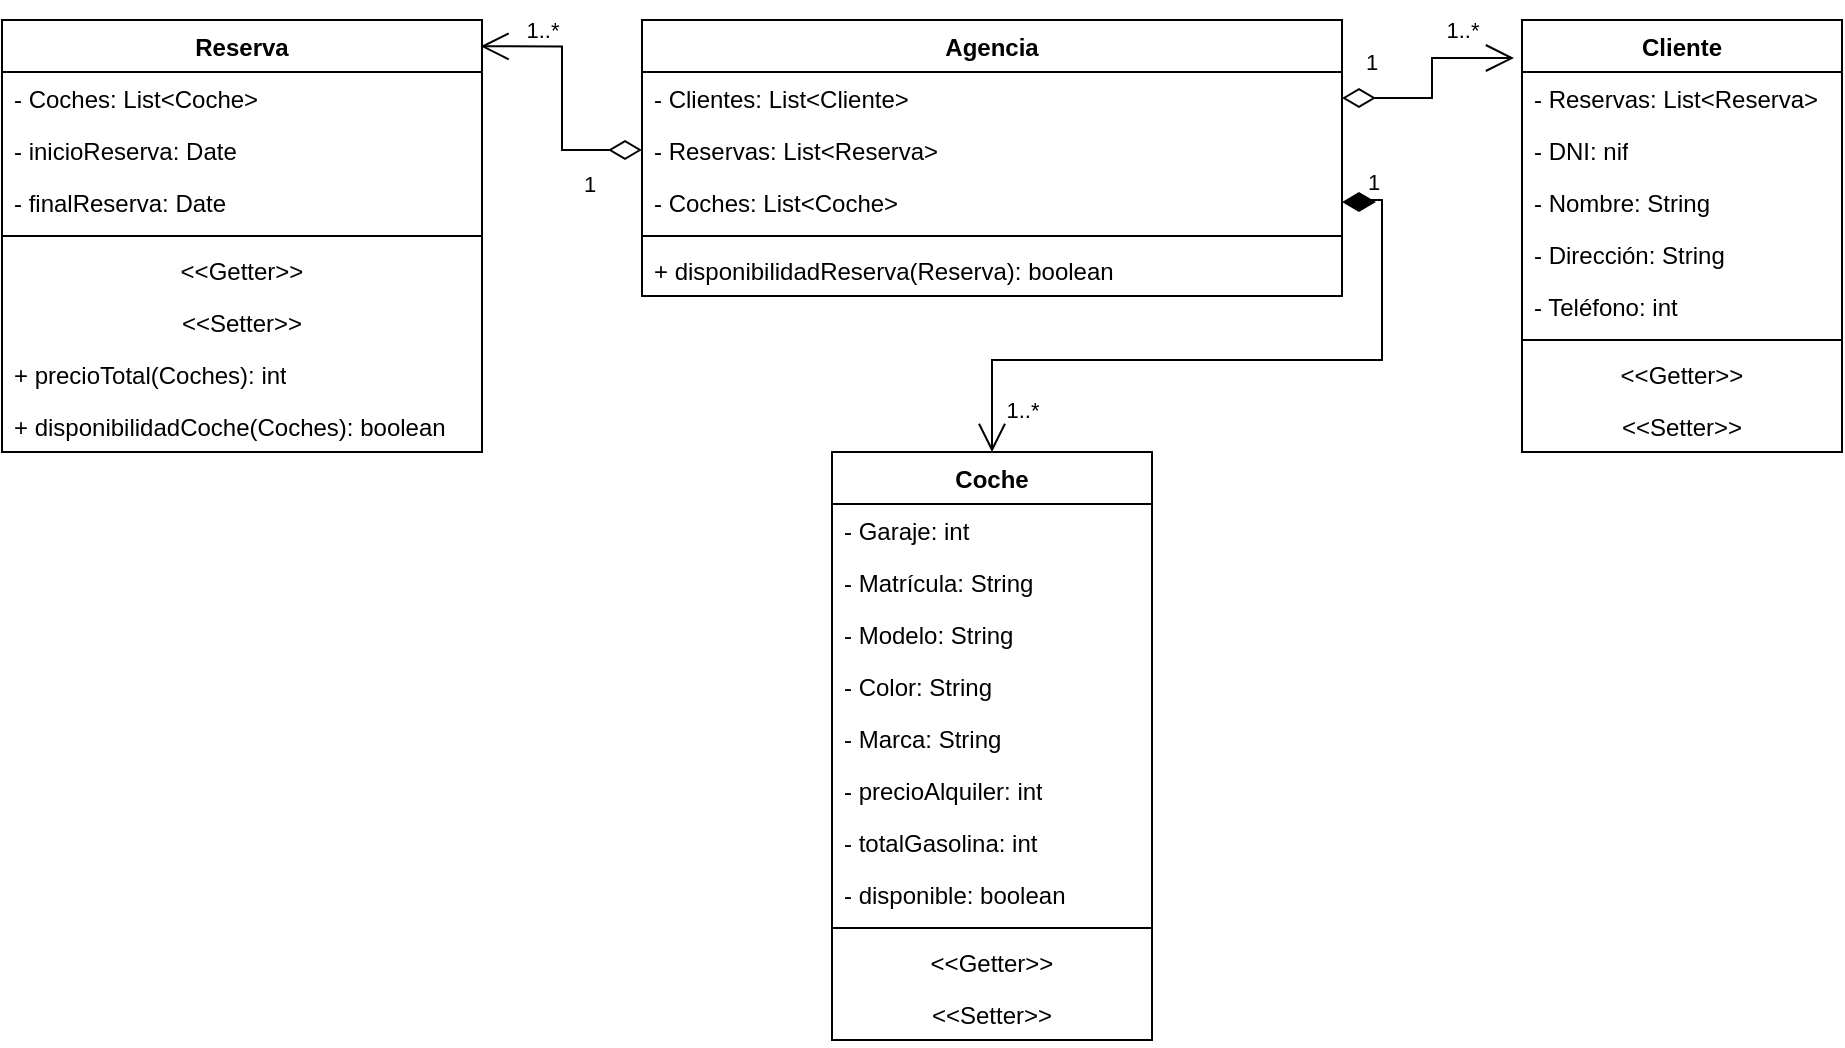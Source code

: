 <?xml version="1.0" encoding="UTF-8"?>
<mxfile version="22.1.7" type="device">
  <diagram name="Página-1" id="lc6U-Z4qeKQdGkLBKBnf">
    <mxGraphModel dx="1446" dy="1149" grid="1" gridSize="10" guides="1" tooltips="1" connect="1" arrows="1" fold="1" page="1" pageScale="1" pageWidth="827" pageHeight="1169" math="0" shadow="0">
      <root>
        <mxCell id="0" />
        <mxCell id="1" parent="0" />
        <mxCell id="Wv0SYs8K5wQeXiDtKKG7-123" value="Cliente" style="swimlane;fontStyle=1;align=center;verticalAlign=top;childLayout=stackLayout;horizontal=1;startSize=26;horizontalStack=0;resizeParent=1;resizeParentMax=0;resizeLast=0;collapsible=1;marginBottom=0;whiteSpace=wrap;html=1;" parent="1" vertex="1">
          <mxGeometry x="1640" y="50" width="160" height="216" as="geometry" />
        </mxCell>
        <mxCell id="Wv0SYs8K5wQeXiDtKKG7-166" value="- Reservas: List&amp;lt;Reserva&amp;gt;" style="text;strokeColor=none;fillColor=none;align=left;verticalAlign=top;spacingLeft=4;spacingRight=4;overflow=hidden;rotatable=0;points=[[0,0.5],[1,0.5]];portConstraint=eastwest;whiteSpace=wrap;html=1;" parent="Wv0SYs8K5wQeXiDtKKG7-123" vertex="1">
          <mxGeometry y="26" width="160" height="26" as="geometry" />
        </mxCell>
        <mxCell id="Wv0SYs8K5wQeXiDtKKG7-124" value="- DNI: nif" style="text;strokeColor=none;fillColor=none;align=left;verticalAlign=top;spacingLeft=4;spacingRight=4;overflow=hidden;rotatable=0;points=[[0,0.5],[1,0.5]];portConstraint=eastwest;whiteSpace=wrap;html=1;" parent="Wv0SYs8K5wQeXiDtKKG7-123" vertex="1">
          <mxGeometry y="52" width="160" height="26" as="geometry" />
        </mxCell>
        <mxCell id="Wv0SYs8K5wQeXiDtKKG7-125" value="- Nombre: String" style="text;strokeColor=none;fillColor=none;align=left;verticalAlign=top;spacingLeft=4;spacingRight=4;overflow=hidden;rotatable=0;points=[[0,0.5],[1,0.5]];portConstraint=eastwest;whiteSpace=wrap;html=1;" parent="Wv0SYs8K5wQeXiDtKKG7-123" vertex="1">
          <mxGeometry y="78" width="160" height="26" as="geometry" />
        </mxCell>
        <mxCell id="Wv0SYs8K5wQeXiDtKKG7-126" value="- Dirección: String" style="text;strokeColor=none;fillColor=none;align=left;verticalAlign=top;spacingLeft=4;spacingRight=4;overflow=hidden;rotatable=0;points=[[0,0.5],[1,0.5]];portConstraint=eastwest;whiteSpace=wrap;html=1;" parent="Wv0SYs8K5wQeXiDtKKG7-123" vertex="1">
          <mxGeometry y="104" width="160" height="26" as="geometry" />
        </mxCell>
        <mxCell id="Wv0SYs8K5wQeXiDtKKG7-127" value="- Teléfono: int" style="text;strokeColor=none;fillColor=none;align=left;verticalAlign=top;spacingLeft=4;spacingRight=4;overflow=hidden;rotatable=0;points=[[0,0.5],[1,0.5]];portConstraint=eastwest;whiteSpace=wrap;html=1;" parent="Wv0SYs8K5wQeXiDtKKG7-123" vertex="1">
          <mxGeometry y="130" width="160" height="26" as="geometry" />
        </mxCell>
        <mxCell id="Wv0SYs8K5wQeXiDtKKG7-128" value="" style="line;strokeWidth=1;fillColor=none;align=left;verticalAlign=middle;spacingTop=-1;spacingLeft=3;spacingRight=3;rotatable=0;labelPosition=right;points=[];portConstraint=eastwest;strokeColor=inherit;" parent="Wv0SYs8K5wQeXiDtKKG7-123" vertex="1">
          <mxGeometry y="156" width="160" height="8" as="geometry" />
        </mxCell>
        <mxCell id="Wv0SYs8K5wQeXiDtKKG7-129" value="&amp;lt;&amp;lt;Getter&amp;gt;&amp;gt;" style="text;strokeColor=none;fillColor=none;align=center;verticalAlign=top;spacingLeft=4;spacingRight=4;overflow=hidden;rotatable=0;points=[[0,0.5],[1,0.5]];portConstraint=eastwest;whiteSpace=wrap;html=1;" parent="Wv0SYs8K5wQeXiDtKKG7-123" vertex="1">
          <mxGeometry y="164" width="160" height="26" as="geometry" />
        </mxCell>
        <mxCell id="Wv0SYs8K5wQeXiDtKKG7-130" value="&amp;lt;&amp;lt;Setter&amp;gt;&amp;gt;" style="text;strokeColor=none;fillColor=none;align=center;verticalAlign=top;spacingLeft=4;spacingRight=4;overflow=hidden;rotatable=0;points=[[0,0.5],[1,0.5]];portConstraint=eastwest;whiteSpace=wrap;html=1;" parent="Wv0SYs8K5wQeXiDtKKG7-123" vertex="1">
          <mxGeometry y="190" width="160" height="26" as="geometry" />
        </mxCell>
        <mxCell id="Wv0SYs8K5wQeXiDtKKG7-131" value="Coche" style="swimlane;fontStyle=1;align=center;verticalAlign=top;childLayout=stackLayout;horizontal=1;startSize=26;horizontalStack=0;resizeParent=1;resizeParentMax=0;resizeLast=0;collapsible=1;marginBottom=0;whiteSpace=wrap;html=1;" parent="1" vertex="1">
          <mxGeometry x="1295" y="266" width="160" height="294" as="geometry" />
        </mxCell>
        <mxCell id="Wv0SYs8K5wQeXiDtKKG7-132" value="- Garaje: int" style="text;strokeColor=none;fillColor=none;align=left;verticalAlign=top;spacingLeft=4;spacingRight=4;overflow=hidden;rotatable=0;points=[[0,0.5],[1,0.5]];portConstraint=eastwest;whiteSpace=wrap;html=1;" parent="Wv0SYs8K5wQeXiDtKKG7-131" vertex="1">
          <mxGeometry y="26" width="160" height="26" as="geometry" />
        </mxCell>
        <mxCell id="Wv0SYs8K5wQeXiDtKKG7-133" value="- Matrícula: String" style="text;strokeColor=none;fillColor=none;align=left;verticalAlign=top;spacingLeft=4;spacingRight=4;overflow=hidden;rotatable=0;points=[[0,0.5],[1,0.5]];portConstraint=eastwest;whiteSpace=wrap;html=1;" parent="Wv0SYs8K5wQeXiDtKKG7-131" vertex="1">
          <mxGeometry y="52" width="160" height="26" as="geometry" />
        </mxCell>
        <mxCell id="Wv0SYs8K5wQeXiDtKKG7-134" value="- Modelo: String" style="text;strokeColor=none;fillColor=none;align=left;verticalAlign=top;spacingLeft=4;spacingRight=4;overflow=hidden;rotatable=0;points=[[0,0.5],[1,0.5]];portConstraint=eastwest;whiteSpace=wrap;html=1;" parent="Wv0SYs8K5wQeXiDtKKG7-131" vertex="1">
          <mxGeometry y="78" width="160" height="26" as="geometry" />
        </mxCell>
        <mxCell id="Wv0SYs8K5wQeXiDtKKG7-135" value="- Color: String" style="text;strokeColor=none;fillColor=none;align=left;verticalAlign=top;spacingLeft=4;spacingRight=4;overflow=hidden;rotatable=0;points=[[0,0.5],[1,0.5]];portConstraint=eastwest;whiteSpace=wrap;html=1;" parent="Wv0SYs8K5wQeXiDtKKG7-131" vertex="1">
          <mxGeometry y="104" width="160" height="26" as="geometry" />
        </mxCell>
        <mxCell id="Wv0SYs8K5wQeXiDtKKG7-136" value="- Marca: String" style="text;strokeColor=none;fillColor=none;align=left;verticalAlign=top;spacingLeft=4;spacingRight=4;overflow=hidden;rotatable=0;points=[[0,0.5],[1,0.5]];portConstraint=eastwest;whiteSpace=wrap;html=1;" parent="Wv0SYs8K5wQeXiDtKKG7-131" vertex="1">
          <mxGeometry y="130" width="160" height="26" as="geometry" />
        </mxCell>
        <mxCell id="Wv0SYs8K5wQeXiDtKKG7-137" value="- precioAlquiler: int" style="text;strokeColor=none;fillColor=none;align=left;verticalAlign=top;spacingLeft=4;spacingRight=4;overflow=hidden;rotatable=0;points=[[0,0.5],[1,0.5]];portConstraint=eastwest;whiteSpace=wrap;html=1;" parent="Wv0SYs8K5wQeXiDtKKG7-131" vertex="1">
          <mxGeometry y="156" width="160" height="26" as="geometry" />
        </mxCell>
        <mxCell id="Wv0SYs8K5wQeXiDtKKG7-138" value="- totalGasolina: int" style="text;strokeColor=none;fillColor=none;align=left;verticalAlign=top;spacingLeft=4;spacingRight=4;overflow=hidden;rotatable=0;points=[[0,0.5],[1,0.5]];portConstraint=eastwest;whiteSpace=wrap;html=1;" parent="Wv0SYs8K5wQeXiDtKKG7-131" vertex="1">
          <mxGeometry y="182" width="160" height="26" as="geometry" />
        </mxCell>
        <mxCell id="Wv0SYs8K5wQeXiDtKKG7-139" value="- disponible: boolean" style="text;strokeColor=none;fillColor=none;align=left;verticalAlign=top;spacingLeft=4;spacingRight=4;overflow=hidden;rotatable=0;points=[[0,0.5],[1,0.5]];portConstraint=eastwest;whiteSpace=wrap;html=1;" parent="Wv0SYs8K5wQeXiDtKKG7-131" vertex="1">
          <mxGeometry y="208" width="160" height="26" as="geometry" />
        </mxCell>
        <mxCell id="Wv0SYs8K5wQeXiDtKKG7-140" value="" style="line;strokeWidth=1;fillColor=none;align=left;verticalAlign=middle;spacingTop=-1;spacingLeft=3;spacingRight=3;rotatable=0;labelPosition=right;points=[];portConstraint=eastwest;strokeColor=inherit;" parent="Wv0SYs8K5wQeXiDtKKG7-131" vertex="1">
          <mxGeometry y="234" width="160" height="8" as="geometry" />
        </mxCell>
        <mxCell id="Wv0SYs8K5wQeXiDtKKG7-141" value="&amp;lt;&amp;lt;Getter&amp;gt;&amp;gt;" style="text;strokeColor=none;fillColor=none;align=center;verticalAlign=top;spacingLeft=4;spacingRight=4;overflow=hidden;rotatable=0;points=[[0,0.5],[1,0.5]];portConstraint=eastwest;whiteSpace=wrap;html=1;" parent="Wv0SYs8K5wQeXiDtKKG7-131" vertex="1">
          <mxGeometry y="242" width="160" height="26" as="geometry" />
        </mxCell>
        <mxCell id="Wv0SYs8K5wQeXiDtKKG7-142" value="&amp;lt;&amp;lt;Setter&amp;gt;&amp;gt;" style="text;strokeColor=none;fillColor=none;align=center;verticalAlign=top;spacingLeft=4;spacingRight=4;overflow=hidden;rotatable=0;points=[[0,0.5],[1,0.5]];portConstraint=eastwest;whiteSpace=wrap;html=1;" parent="Wv0SYs8K5wQeXiDtKKG7-131" vertex="1">
          <mxGeometry y="268" width="160" height="26" as="geometry" />
        </mxCell>
        <mxCell id="Wv0SYs8K5wQeXiDtKKG7-143" value="Reserva" style="swimlane;fontStyle=1;align=center;verticalAlign=top;childLayout=stackLayout;horizontal=1;startSize=26;horizontalStack=0;resizeParent=1;resizeParentMax=0;resizeLast=0;collapsible=1;marginBottom=0;whiteSpace=wrap;html=1;" parent="1" vertex="1">
          <mxGeometry x="880" y="50" width="240" height="216" as="geometry" />
        </mxCell>
        <mxCell id="Wv0SYs8K5wQeXiDtKKG7-144" value="- Coches: List&amp;lt;Coche&amp;gt;" style="text;strokeColor=none;fillColor=none;align=left;verticalAlign=top;spacingLeft=4;spacingRight=4;overflow=hidden;rotatable=0;points=[[0,0.5],[1,0.5]];portConstraint=eastwest;whiteSpace=wrap;html=1;" parent="Wv0SYs8K5wQeXiDtKKG7-143" vertex="1">
          <mxGeometry y="26" width="240" height="26" as="geometry" />
        </mxCell>
        <mxCell id="Wv0SYs8K5wQeXiDtKKG7-145" value="- inicioReserva: Date" style="text;strokeColor=none;fillColor=none;align=left;verticalAlign=top;spacingLeft=4;spacingRight=4;overflow=hidden;rotatable=0;points=[[0,0.5],[1,0.5]];portConstraint=eastwest;whiteSpace=wrap;html=1;" parent="Wv0SYs8K5wQeXiDtKKG7-143" vertex="1">
          <mxGeometry y="52" width="240" height="26" as="geometry" />
        </mxCell>
        <mxCell id="Wv0SYs8K5wQeXiDtKKG7-146" value="- finalReserva: Date" style="text;strokeColor=none;fillColor=none;align=left;verticalAlign=top;spacingLeft=4;spacingRight=4;overflow=hidden;rotatable=0;points=[[0,0.5],[1,0.5]];portConstraint=eastwest;whiteSpace=wrap;html=1;" parent="Wv0SYs8K5wQeXiDtKKG7-143" vertex="1">
          <mxGeometry y="78" width="240" height="26" as="geometry" />
        </mxCell>
        <mxCell id="Wv0SYs8K5wQeXiDtKKG7-147" value="" style="line;strokeWidth=1;fillColor=none;align=left;verticalAlign=middle;spacingTop=-1;spacingLeft=3;spacingRight=3;rotatable=0;labelPosition=right;points=[];portConstraint=eastwest;strokeColor=inherit;" parent="Wv0SYs8K5wQeXiDtKKG7-143" vertex="1">
          <mxGeometry y="104" width="240" height="8" as="geometry" />
        </mxCell>
        <mxCell id="Wv0SYs8K5wQeXiDtKKG7-148" value="&amp;lt;&amp;lt;Getter&amp;gt;&amp;gt;" style="text;strokeColor=none;fillColor=none;align=center;verticalAlign=top;spacingLeft=4;spacingRight=4;overflow=hidden;rotatable=0;points=[[0,0.5],[1,0.5]];portConstraint=eastwest;whiteSpace=wrap;html=1;" parent="Wv0SYs8K5wQeXiDtKKG7-143" vertex="1">
          <mxGeometry y="112" width="240" height="26" as="geometry" />
        </mxCell>
        <mxCell id="Wv0SYs8K5wQeXiDtKKG7-149" value="&amp;lt;&amp;lt;Setter&amp;gt;&amp;gt;" style="text;strokeColor=none;fillColor=none;align=center;verticalAlign=top;spacingLeft=4;spacingRight=4;overflow=hidden;rotatable=0;points=[[0,0.5],[1,0.5]];portConstraint=eastwest;whiteSpace=wrap;html=1;" parent="Wv0SYs8K5wQeXiDtKKG7-143" vertex="1">
          <mxGeometry y="138" width="240" height="26" as="geometry" />
        </mxCell>
        <mxCell id="Wv0SYs8K5wQeXiDtKKG7-150" value="+ precioTotal(Coches): int" style="text;strokeColor=none;fillColor=none;align=left;verticalAlign=top;spacingLeft=4;spacingRight=4;overflow=hidden;rotatable=0;points=[[0,0.5],[1,0.5]];portConstraint=eastwest;whiteSpace=wrap;html=1;" parent="Wv0SYs8K5wQeXiDtKKG7-143" vertex="1">
          <mxGeometry y="164" width="240" height="26" as="geometry" />
        </mxCell>
        <mxCell id="Wv0SYs8K5wQeXiDtKKG7-151" value="+ disponibilidadCoche(Coches): boolean" style="text;strokeColor=none;fillColor=none;align=left;verticalAlign=top;spacingLeft=4;spacingRight=4;overflow=hidden;rotatable=0;points=[[0,0.5],[1,0.5]];portConstraint=eastwest;whiteSpace=wrap;html=1;" parent="Wv0SYs8K5wQeXiDtKKG7-143" vertex="1">
          <mxGeometry y="190" width="240" height="26" as="geometry" />
        </mxCell>
        <mxCell id="Wv0SYs8K5wQeXiDtKKG7-153" value="Agencia" style="swimlane;fontStyle=1;align=center;verticalAlign=top;childLayout=stackLayout;horizontal=1;startSize=26;horizontalStack=0;resizeParent=1;resizeParentMax=0;resizeLast=0;collapsible=1;marginBottom=0;whiteSpace=wrap;html=1;" parent="1" vertex="1">
          <mxGeometry x="1200" y="50" width="350" height="138" as="geometry" />
        </mxCell>
        <mxCell id="Wv0SYs8K5wQeXiDtKKG7-167" value="- Clientes: List&amp;lt;Cliente&amp;gt;" style="text;strokeColor=none;fillColor=none;align=left;verticalAlign=top;spacingLeft=4;spacingRight=4;overflow=hidden;rotatable=0;points=[[0,0.5],[1,0.5]];portConstraint=eastwest;whiteSpace=wrap;html=1;" parent="Wv0SYs8K5wQeXiDtKKG7-153" vertex="1">
          <mxGeometry y="26" width="350" height="26" as="geometry" />
        </mxCell>
        <mxCell id="Wv0SYs8K5wQeXiDtKKG7-154" value="- Reservas: List&amp;lt;Reserva&amp;gt;" style="text;strokeColor=none;fillColor=none;align=left;verticalAlign=top;spacingLeft=4;spacingRight=4;overflow=hidden;rotatable=0;points=[[0,0.5],[1,0.5]];portConstraint=eastwest;whiteSpace=wrap;html=1;" parent="Wv0SYs8K5wQeXiDtKKG7-153" vertex="1">
          <mxGeometry y="52" width="350" height="26" as="geometry" />
        </mxCell>
        <mxCell id="Wv0SYs8K5wQeXiDtKKG7-155" value="- Coches: List&amp;lt;Coche&amp;gt;" style="text;strokeColor=none;fillColor=none;align=left;verticalAlign=top;spacingLeft=4;spacingRight=4;overflow=hidden;rotatable=0;points=[[0,0.5],[1,0.5]];portConstraint=eastwest;whiteSpace=wrap;html=1;" parent="Wv0SYs8K5wQeXiDtKKG7-153" vertex="1">
          <mxGeometry y="78" width="350" height="26" as="geometry" />
        </mxCell>
        <mxCell id="Wv0SYs8K5wQeXiDtKKG7-156" value="" style="line;strokeWidth=1;fillColor=none;align=left;verticalAlign=middle;spacingTop=-1;spacingLeft=3;spacingRight=3;rotatable=0;labelPosition=right;points=[];portConstraint=eastwest;strokeColor=inherit;" parent="Wv0SYs8K5wQeXiDtKKG7-153" vertex="1">
          <mxGeometry y="104" width="350" height="8" as="geometry" />
        </mxCell>
        <mxCell id="Wv0SYs8K5wQeXiDtKKG7-157" value="+ disponibilidadReserva(Reserva): boolean" style="text;strokeColor=none;fillColor=none;align=left;verticalAlign=top;spacingLeft=4;spacingRight=4;overflow=hidden;rotatable=0;points=[[0,0.5],[1,0.5]];portConstraint=eastwest;whiteSpace=wrap;html=1;" parent="Wv0SYs8K5wQeXiDtKKG7-153" vertex="1">
          <mxGeometry y="112" width="350" height="26" as="geometry" />
        </mxCell>
        <mxCell id="Wv0SYs8K5wQeXiDtKKG7-158" value="1..*" style="text;html=1;align=center;verticalAlign=middle;resizable=0;points=[];autosize=1;strokeColor=none;fillColor=none;fontSize=11;fontFamily=Helvetica;fontColor=default;" parent="1" vertex="1">
          <mxGeometry x="1130" y="40" width="40" height="30" as="geometry" />
        </mxCell>
        <mxCell id="Wv0SYs8K5wQeXiDtKKG7-159" value="1..*" style="text;html=1;align=center;verticalAlign=middle;resizable=0;points=[];autosize=1;strokeColor=none;fillColor=none;fontSize=11;fontFamily=Helvetica;fontColor=default;" parent="1" vertex="1">
          <mxGeometry x="1370" y="230" width="40" height="30" as="geometry" />
        </mxCell>
        <mxCell id="Wv0SYs8K5wQeXiDtKKG7-162" value="1" style="endArrow=open;html=1;endSize=12;startArrow=diamondThin;startSize=14;startFill=0;edgeStyle=orthogonalEdgeStyle;align=left;verticalAlign=bottom;rounded=0;labelBackgroundColor=default;strokeColor=default;fontFamily=Helvetica;fontSize=11;fontColor=default;shape=connector;exitX=0;exitY=0.5;exitDx=0;exitDy=0;entryX=0.997;entryY=0.061;entryDx=0;entryDy=0;entryPerimeter=0;" parent="1" source="Wv0SYs8K5wQeXiDtKKG7-154" target="Wv0SYs8K5wQeXiDtKKG7-143" edge="1">
          <mxGeometry x="-0.534" y="26" relative="1" as="geometry">
            <mxPoint x="1190" y="210" as="sourcePoint" />
            <mxPoint x="1350" y="210" as="targetPoint" />
            <mxPoint as="offset" />
          </mxGeometry>
        </mxCell>
        <mxCell id="Wv0SYs8K5wQeXiDtKKG7-163" value="1" style="endArrow=open;html=1;endSize=12;startArrow=diamondThin;startSize=14;startFill=1;edgeStyle=orthogonalEdgeStyle;align=left;verticalAlign=bottom;rounded=0;labelBackgroundColor=default;strokeColor=default;fontFamily=Helvetica;fontSize=11;fontColor=default;shape=connector;entryX=0.5;entryY=0;entryDx=0;entryDy=0;exitX=1;exitY=0.5;exitDx=0;exitDy=0;" parent="1" source="Wv0SYs8K5wQeXiDtKKG7-155" target="Wv0SYs8K5wQeXiDtKKG7-131" edge="1">
          <mxGeometry x="-0.93" relative="1" as="geometry">
            <mxPoint x="1190" y="210" as="sourcePoint" />
            <mxPoint x="1350" y="210" as="targetPoint" />
            <Array as="points">
              <mxPoint x="1560" y="141" />
              <mxPoint x="1560" y="140" />
              <mxPoint x="1570" y="140" />
              <mxPoint x="1570" y="220" />
              <mxPoint x="1375" y="220" />
            </Array>
            <mxPoint as="offset" />
          </mxGeometry>
        </mxCell>
        <mxCell id="Wv0SYs8K5wQeXiDtKKG7-165" value="1" style="endArrow=open;html=1;endSize=12;startArrow=diamondThin;startSize=14;startFill=0;edgeStyle=orthogonalEdgeStyle;align=left;verticalAlign=bottom;rounded=0;labelBackgroundColor=default;strokeColor=default;fontFamily=Helvetica;fontSize=11;fontColor=default;shape=connector;exitX=1;exitY=0.5;exitDx=0;exitDy=0;entryX=-0.025;entryY=0.088;entryDx=0;entryDy=0;entryPerimeter=0;" parent="1" source="Wv0SYs8K5wQeXiDtKKG7-167" target="Wv0SYs8K5wQeXiDtKKG7-123" edge="1">
          <mxGeometry x="-0.811" y="9" relative="1" as="geometry">
            <mxPoint x="1209" y="74" as="sourcePoint" />
            <mxPoint x="1129" y="73" as="targetPoint" />
            <mxPoint as="offset" />
          </mxGeometry>
        </mxCell>
        <mxCell id="Wv0SYs8K5wQeXiDtKKG7-168" value="1..*" style="text;html=1;align=center;verticalAlign=middle;resizable=0;points=[];autosize=1;strokeColor=none;fillColor=none;fontSize=11;fontFamily=Helvetica;fontColor=default;" parent="1" vertex="1">
          <mxGeometry x="1590" y="40" width="40" height="30" as="geometry" />
        </mxCell>
      </root>
    </mxGraphModel>
  </diagram>
</mxfile>